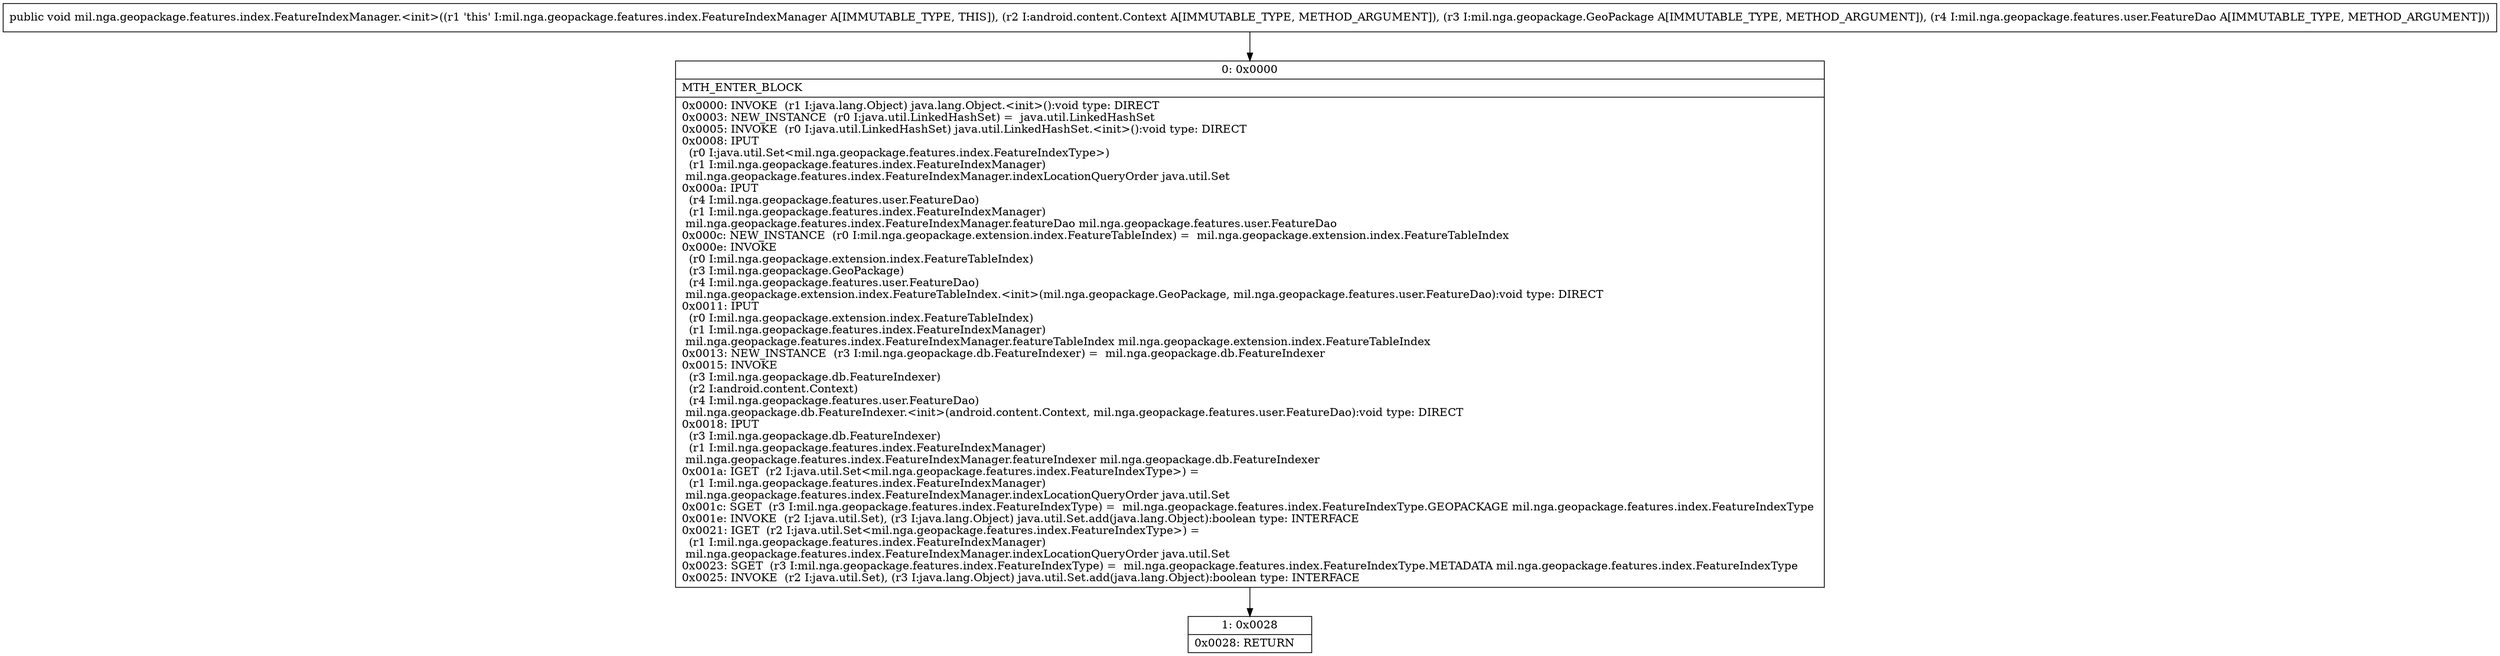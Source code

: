 digraph "CFG formil.nga.geopackage.features.index.FeatureIndexManager.\<init\>(Landroid\/content\/Context;Lmil\/nga\/geopackage\/GeoPackage;Lmil\/nga\/geopackage\/features\/user\/FeatureDao;)V" {
Node_0 [shape=record,label="{0\:\ 0x0000|MTH_ENTER_BLOCK\l|0x0000: INVOKE  (r1 I:java.lang.Object) java.lang.Object.\<init\>():void type: DIRECT \l0x0003: NEW_INSTANCE  (r0 I:java.util.LinkedHashSet) =  java.util.LinkedHashSet \l0x0005: INVOKE  (r0 I:java.util.LinkedHashSet) java.util.LinkedHashSet.\<init\>():void type: DIRECT \l0x0008: IPUT  \l  (r0 I:java.util.Set\<mil.nga.geopackage.features.index.FeatureIndexType\>)\l  (r1 I:mil.nga.geopackage.features.index.FeatureIndexManager)\l mil.nga.geopackage.features.index.FeatureIndexManager.indexLocationQueryOrder java.util.Set \l0x000a: IPUT  \l  (r4 I:mil.nga.geopackage.features.user.FeatureDao)\l  (r1 I:mil.nga.geopackage.features.index.FeatureIndexManager)\l mil.nga.geopackage.features.index.FeatureIndexManager.featureDao mil.nga.geopackage.features.user.FeatureDao \l0x000c: NEW_INSTANCE  (r0 I:mil.nga.geopackage.extension.index.FeatureTableIndex) =  mil.nga.geopackage.extension.index.FeatureTableIndex \l0x000e: INVOKE  \l  (r0 I:mil.nga.geopackage.extension.index.FeatureTableIndex)\l  (r3 I:mil.nga.geopackage.GeoPackage)\l  (r4 I:mil.nga.geopackage.features.user.FeatureDao)\l mil.nga.geopackage.extension.index.FeatureTableIndex.\<init\>(mil.nga.geopackage.GeoPackage, mil.nga.geopackage.features.user.FeatureDao):void type: DIRECT \l0x0011: IPUT  \l  (r0 I:mil.nga.geopackage.extension.index.FeatureTableIndex)\l  (r1 I:mil.nga.geopackage.features.index.FeatureIndexManager)\l mil.nga.geopackage.features.index.FeatureIndexManager.featureTableIndex mil.nga.geopackage.extension.index.FeatureTableIndex \l0x0013: NEW_INSTANCE  (r3 I:mil.nga.geopackage.db.FeatureIndexer) =  mil.nga.geopackage.db.FeatureIndexer \l0x0015: INVOKE  \l  (r3 I:mil.nga.geopackage.db.FeatureIndexer)\l  (r2 I:android.content.Context)\l  (r4 I:mil.nga.geopackage.features.user.FeatureDao)\l mil.nga.geopackage.db.FeatureIndexer.\<init\>(android.content.Context, mil.nga.geopackage.features.user.FeatureDao):void type: DIRECT \l0x0018: IPUT  \l  (r3 I:mil.nga.geopackage.db.FeatureIndexer)\l  (r1 I:mil.nga.geopackage.features.index.FeatureIndexManager)\l mil.nga.geopackage.features.index.FeatureIndexManager.featureIndexer mil.nga.geopackage.db.FeatureIndexer \l0x001a: IGET  (r2 I:java.util.Set\<mil.nga.geopackage.features.index.FeatureIndexType\>) = \l  (r1 I:mil.nga.geopackage.features.index.FeatureIndexManager)\l mil.nga.geopackage.features.index.FeatureIndexManager.indexLocationQueryOrder java.util.Set \l0x001c: SGET  (r3 I:mil.nga.geopackage.features.index.FeatureIndexType) =  mil.nga.geopackage.features.index.FeatureIndexType.GEOPACKAGE mil.nga.geopackage.features.index.FeatureIndexType \l0x001e: INVOKE  (r2 I:java.util.Set), (r3 I:java.lang.Object) java.util.Set.add(java.lang.Object):boolean type: INTERFACE \l0x0021: IGET  (r2 I:java.util.Set\<mil.nga.geopackage.features.index.FeatureIndexType\>) = \l  (r1 I:mil.nga.geopackage.features.index.FeatureIndexManager)\l mil.nga.geopackage.features.index.FeatureIndexManager.indexLocationQueryOrder java.util.Set \l0x0023: SGET  (r3 I:mil.nga.geopackage.features.index.FeatureIndexType) =  mil.nga.geopackage.features.index.FeatureIndexType.METADATA mil.nga.geopackage.features.index.FeatureIndexType \l0x0025: INVOKE  (r2 I:java.util.Set), (r3 I:java.lang.Object) java.util.Set.add(java.lang.Object):boolean type: INTERFACE \l}"];
Node_1 [shape=record,label="{1\:\ 0x0028|0x0028: RETURN   \l}"];
MethodNode[shape=record,label="{public void mil.nga.geopackage.features.index.FeatureIndexManager.\<init\>((r1 'this' I:mil.nga.geopackage.features.index.FeatureIndexManager A[IMMUTABLE_TYPE, THIS]), (r2 I:android.content.Context A[IMMUTABLE_TYPE, METHOD_ARGUMENT]), (r3 I:mil.nga.geopackage.GeoPackage A[IMMUTABLE_TYPE, METHOD_ARGUMENT]), (r4 I:mil.nga.geopackage.features.user.FeatureDao A[IMMUTABLE_TYPE, METHOD_ARGUMENT])) }"];
MethodNode -> Node_0;
Node_0 -> Node_1;
}

